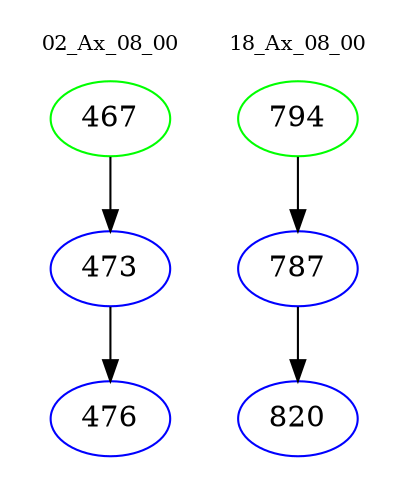 digraph{
subgraph cluster_0 {
color = white
label = "02_Ax_08_00";
fontsize=10;
T0_467 [label="467", color="green"]
T0_467 -> T0_473 [color="black"]
T0_473 [label="473", color="blue"]
T0_473 -> T0_476 [color="black"]
T0_476 [label="476", color="blue"]
}
subgraph cluster_1 {
color = white
label = "18_Ax_08_00";
fontsize=10;
T1_794 [label="794", color="green"]
T1_794 -> T1_787 [color="black"]
T1_787 [label="787", color="blue"]
T1_787 -> T1_820 [color="black"]
T1_820 [label="820", color="blue"]
}
}
